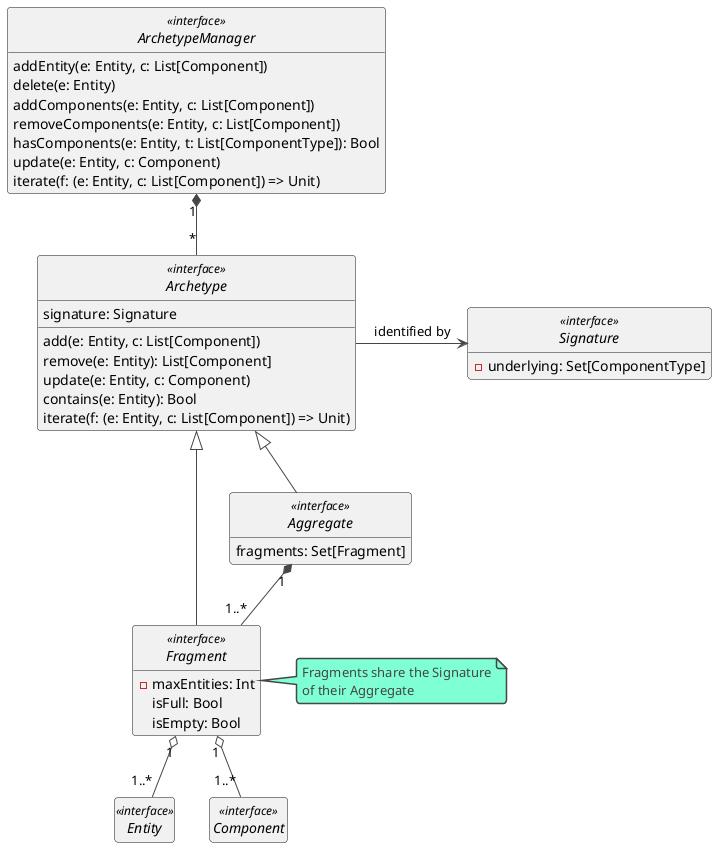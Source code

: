 @startuml

!theme vibrant

interface Archetype <<interface>> {
  signature: Signature
  add(e: Entity, c: List[Component])
  remove(e: Entity): List[Component]
  update(e: Entity, c: Component)
  contains(e: Entity): Bool
  iterate(f: (e: Entity, c: List[Component]) => Unit)
}

interface Aggregate <<interface>> {
  fragments: Set[Fragment]
}

interface Fragment <<interface>> {
  -maxEntities: Int
  isFull: Bool
  isEmpty: Bool
}

interface ArchetypeManager <<interface>> {
  addEntity(e: Entity, c: List[Component])
  delete(e: Entity)
  addComponents(e: Entity, c: List[Component])
  removeComponents(e: Entity, c: List[Component])
  hasComponents(e: Entity, t: List[ComponentType]): Bool
  update(e: Entity, c: Component)
  iterate(f: (e: Entity, c: List[Component]) => Unit)
}

interface Signature <<interface>> {
  -underlying: Set[ComponentType]
}

interface Entity <<interface>>
interface Component <<interface>>

ArchetypeManager "1" *-- "*" Archetype
Archetype <|-- Aggregate
Archetype <|-- Fragment
Archetype -> Signature : identified by
Aggregate "1" *-- "1..*" Fragment
Fragment "1" o-- "1..*" Entity
Fragment "1" o-- "1..*" Component

note "Fragments share the Signature\nof their Aggregate" as N1
Fragment . N1

hide empty members
hide interface circle

@enduml